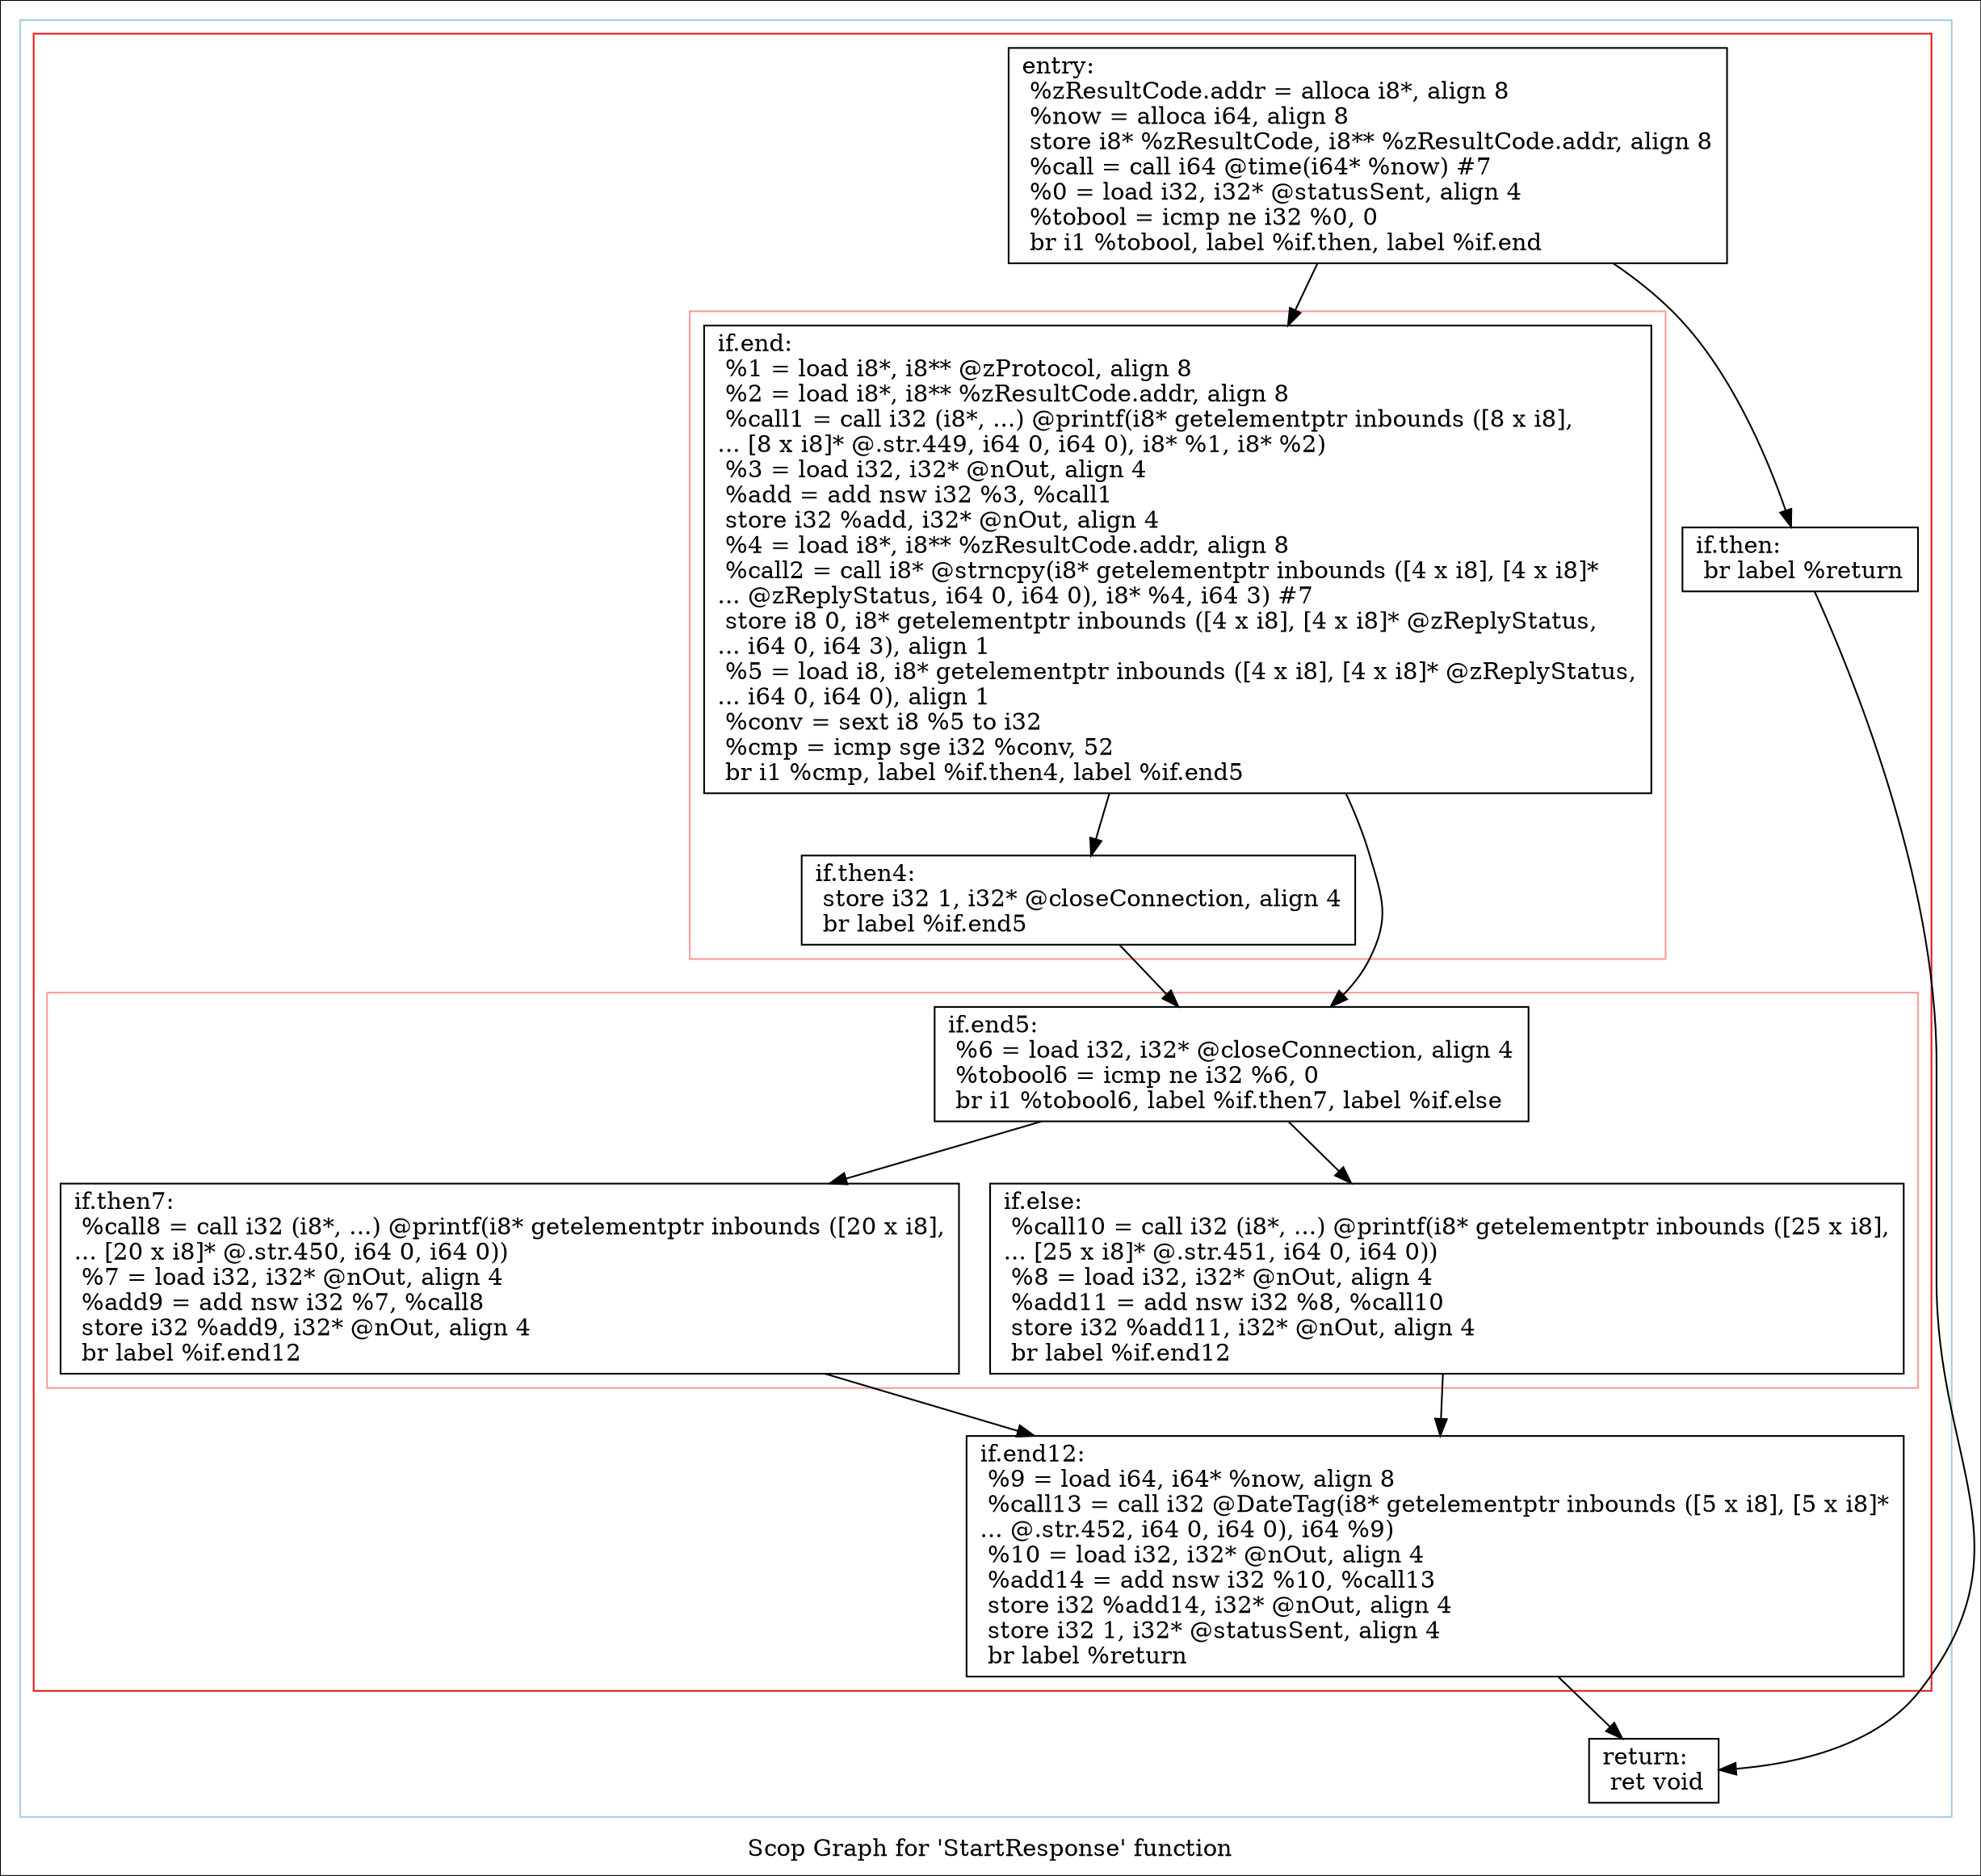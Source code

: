 digraph "Scop Graph for 'StartResponse' function" {
	label="Scop Graph for 'StartResponse' function";

	Node0x20946a0 [shape=record,label="{entry:\l  %zResultCode.addr = alloca i8*, align 8\l  %now = alloca i64, align 8\l  store i8* %zResultCode, i8** %zResultCode.addr, align 8\l  %call = call i64 @time(i64* %now) #7\l  %0 = load i32, i32* @statusSent, align 4\l  %tobool = icmp ne i32 %0, 0\l  br i1 %tobool, label %if.then, label %if.end\l}"];
	Node0x20946a0 -> Node0x2034120;
	Node0x20946a0 -> Node0x2056da0;
	Node0x2034120 [shape=record,label="{if.then:                                          \l  br label %return\l}"];
	Node0x2034120 -> Node0x203b0e0;
	Node0x203b0e0 [shape=record,label="{return:                                           \l  ret void\l}"];
	Node0x2056da0 [shape=record,label="{if.end:                                           \l  %1 = load i8*, i8** @zProtocol, align 8\l  %2 = load i8*, i8** %zResultCode.addr, align 8\l  %call1 = call i32 (i8*, ...) @printf(i8* getelementptr inbounds ([8 x i8],\l... [8 x i8]* @.str.449, i64 0, i64 0), i8* %1, i8* %2)\l  %3 = load i32, i32* @nOut, align 4\l  %add = add nsw i32 %3, %call1\l  store i32 %add, i32* @nOut, align 4\l  %4 = load i8*, i8** %zResultCode.addr, align 8\l  %call2 = call i8* @strncpy(i8* getelementptr inbounds ([4 x i8], [4 x i8]*\l... @zReplyStatus, i64 0, i64 0), i8* %4, i64 3) #7\l  store i8 0, i8* getelementptr inbounds ([4 x i8], [4 x i8]* @zReplyStatus,\l... i64 0, i64 3), align 1\l  %5 = load i8, i8* getelementptr inbounds ([4 x i8], [4 x i8]* @zReplyStatus,\l... i64 0, i64 0), align 1\l  %conv = sext i8 %5 to i32\l  %cmp = icmp sge i32 %conv, 52\l  br i1 %cmp, label %if.then4, label %if.end5\l}"];
	Node0x2056da0 -> Node0x202eec0;
	Node0x2056da0 -> Node0x208a070;
	Node0x202eec0 [shape=record,label="{if.then4:                                         \l  store i32 1, i32* @closeConnection, align 4\l  br label %if.end5\l}"];
	Node0x202eec0 -> Node0x208a070;
	Node0x208a070 [shape=record,label="{if.end5:                                          \l  %6 = load i32, i32* @closeConnection, align 4\l  %tobool6 = icmp ne i32 %6, 0\l  br i1 %tobool6, label %if.then7, label %if.else\l}"];
	Node0x208a070 -> Node0x1fbc130;
	Node0x208a070 -> Node0x2085af0;
	Node0x1fbc130 [shape=record,label="{if.then7:                                         \l  %call8 = call i32 (i8*, ...) @printf(i8* getelementptr inbounds ([20 x i8],\l... [20 x i8]* @.str.450, i64 0, i64 0))\l  %7 = load i32, i32* @nOut, align 4\l  %add9 = add nsw i32 %7, %call8\l  store i32 %add9, i32* @nOut, align 4\l  br label %if.end12\l}"];
	Node0x1fbc130 -> Node0x2035000;
	Node0x2035000 [shape=record,label="{if.end12:                                         \l  %9 = load i64, i64* %now, align 8\l  %call13 = call i32 @DateTag(i8* getelementptr inbounds ([5 x i8], [5 x i8]*\l... @.str.452, i64 0, i64 0), i64 %9)\l  %10 = load i32, i32* @nOut, align 4\l  %add14 = add nsw i32 %10, %call13\l  store i32 %add14, i32* @nOut, align 4\l  store i32 1, i32* @statusSent, align 4\l  br label %return\l}"];
	Node0x2035000 -> Node0x203b0e0;
	Node0x2085af0 [shape=record,label="{if.else:                                          \l  %call10 = call i32 (i8*, ...) @printf(i8* getelementptr inbounds ([25 x i8],\l... [25 x i8]* @.str.451, i64 0, i64 0))\l  %8 = load i32, i32* @nOut, align 4\l  %add11 = add nsw i32 %8, %call10\l  store i32 %add11, i32* @nOut, align 4\l  br label %if.end12\l}"];
	Node0x2085af0 -> Node0x2035000;
	colorscheme = "paired12"
        subgraph cluster_0x20e8470 {
          label = "";
          style = solid;
          color = 1
          subgraph cluster_0x20f5650 {
            label = "";
            style = solid;
            color = 6
            subgraph cluster_0x2112a20 {
              label = "";
              style = solid;
              color = 5
              Node0x2056da0;
              Node0x202eec0;
            }
            subgraph cluster_0x20e8370 {
              label = "";
              style = solid;
              color = 5
              Node0x208a070;
              Node0x1fbc130;
              Node0x2085af0;
            }
            Node0x20946a0;
            Node0x2034120;
            Node0x2035000;
          }
          Node0x203b0e0;
        }
}
